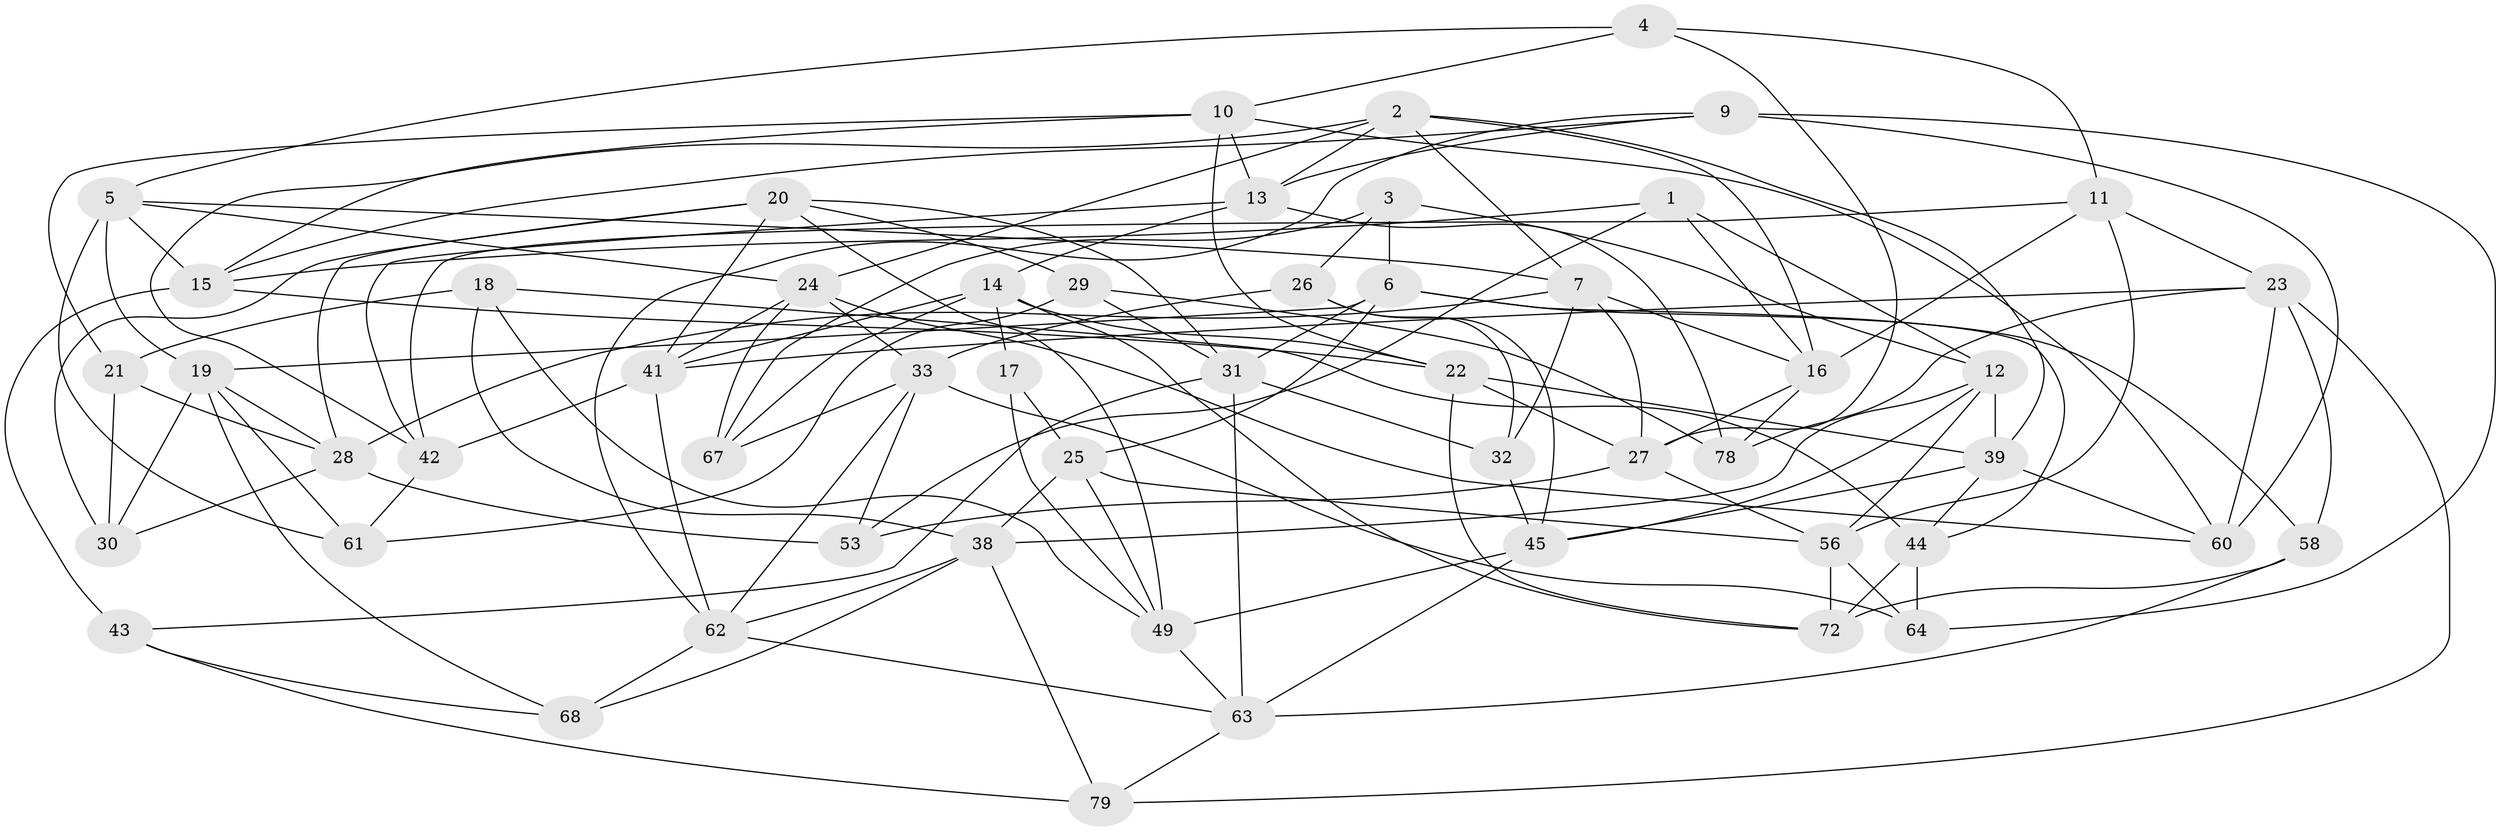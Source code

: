 // Generated by graph-tools (version 1.1) at 2025/24/03/03/25 07:24:24]
// undirected, 53 vertices, 136 edges
graph export_dot {
graph [start="1"]
  node [color=gray90,style=filled];
  1;
  2 [super="+54"];
  3;
  4;
  5 [super="+52"];
  6 [super="+8"];
  7 [super="+40"];
  9 [super="+80"];
  10 [super="+37"];
  11 [super="+77"];
  12 [super="+84"];
  13 [super="+69"];
  14 [super="+73"];
  15 [super="+50"];
  16 [super="+35"];
  17;
  18;
  19 [super="+36"];
  20 [super="+81"];
  21;
  22 [super="+86"];
  23 [super="+47"];
  24 [super="+75"];
  25 [super="+55"];
  26;
  27 [super="+34"];
  28 [super="+57"];
  29;
  30;
  31 [super="+66"];
  32;
  33 [super="+46"];
  38 [super="+48"];
  39 [super="+85"];
  41 [super="+83"];
  42 [super="+59"];
  43;
  44 [super="+76"];
  45 [super="+51"];
  49 [super="+71"];
  53;
  56 [super="+87"];
  58;
  60 [super="+70"];
  61;
  62 [super="+74"];
  63 [super="+65"];
  64;
  67;
  68;
  72 [super="+82"];
  78;
  79;
  1 -- 12;
  1 -- 53;
  1 -- 16;
  1 -- 15;
  2 -- 42;
  2 -- 7;
  2 -- 24;
  2 -- 16;
  2 -- 39;
  2 -- 13;
  3 -- 6;
  3 -- 26;
  3 -- 67;
  3 -- 12;
  4 -- 27;
  4 -- 11;
  4 -- 5;
  4 -- 10;
  5 -- 61;
  5 -- 19;
  5 -- 24;
  5 -- 7;
  5 -- 15;
  6 -- 19;
  6 -- 25;
  6 -- 58;
  6 -- 44;
  6 -- 31;
  7 -- 32;
  7 -- 16;
  7 -- 28;
  7 -- 27;
  9 -- 64;
  9 -- 15;
  9 -- 60 [weight=2];
  9 -- 13;
  9 -- 62;
  10 -- 21;
  10 -- 13;
  10 -- 60;
  10 -- 15;
  10 -- 22;
  11 -- 16;
  11 -- 56;
  11 -- 42 [weight=2];
  11 -- 23;
  12 -- 38;
  12 -- 45;
  12 -- 39;
  12 -- 56;
  13 -- 78;
  13 -- 42;
  13 -- 14;
  14 -- 41;
  14 -- 17;
  14 -- 67;
  14 -- 72;
  14 -- 22;
  15 -- 43;
  15 -- 22;
  16 -- 78;
  16 -- 27;
  17 -- 25 [weight=2];
  17 -- 49;
  18 -- 21;
  18 -- 38;
  18 -- 49;
  18 -- 44;
  19 -- 30;
  19 -- 61;
  19 -- 68;
  19 -- 28;
  20 -- 30;
  20 -- 28;
  20 -- 49;
  20 -- 41;
  20 -- 29;
  20 -- 31;
  21 -- 28;
  21 -- 30;
  22 -- 72;
  22 -- 27;
  22 -- 39;
  23 -- 79;
  23 -- 60;
  23 -- 58;
  23 -- 41;
  23 -- 78;
  24 -- 41;
  24 -- 67;
  24 -- 60;
  24 -- 33;
  25 -- 49;
  25 -- 38;
  25 -- 56;
  26 -- 33;
  26 -- 32;
  26 -- 45;
  27 -- 56;
  27 -- 53;
  28 -- 30;
  28 -- 53;
  29 -- 78;
  29 -- 61;
  29 -- 31;
  31 -- 43;
  31 -- 32;
  31 -- 63;
  32 -- 45;
  33 -- 67;
  33 -- 62;
  33 -- 64;
  33 -- 53;
  38 -- 79;
  38 -- 68;
  38 -- 62;
  39 -- 44;
  39 -- 45;
  39 -- 60;
  41 -- 42;
  41 -- 62;
  42 -- 61;
  43 -- 68;
  43 -- 79;
  44 -- 72 [weight=2];
  44 -- 64;
  45 -- 49;
  45 -- 63;
  49 -- 63;
  56 -- 64;
  56 -- 72;
  58 -- 72;
  58 -- 63;
  62 -- 63;
  62 -- 68;
  63 -- 79;
}

